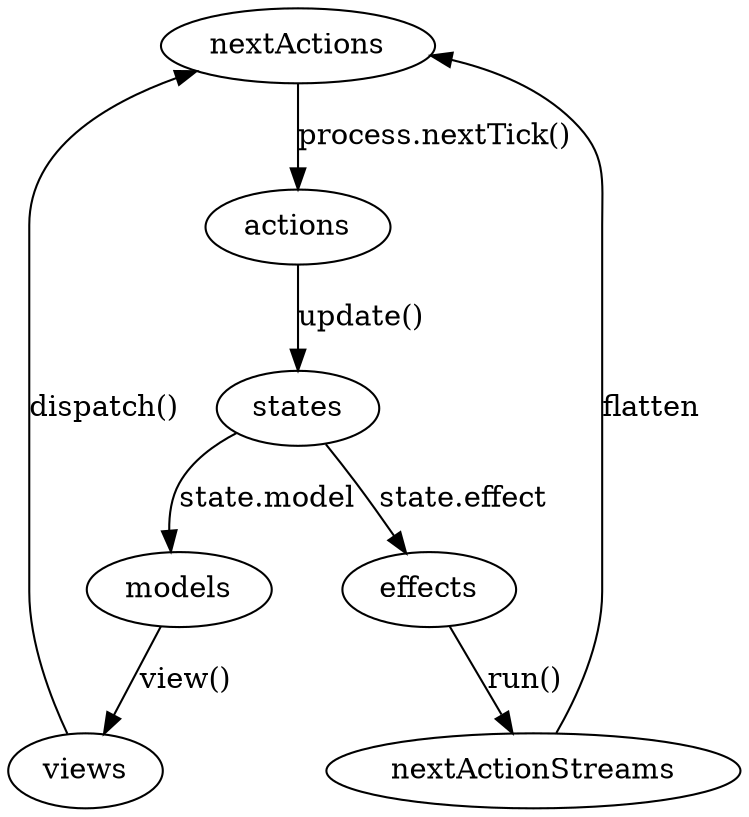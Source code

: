 digraph app {
  nextActions -> actions [label="process.nextTick()"]
  actions -> states [label="update()"]
  states -> models [label="state.model"]
  states -> effects [label="state.effect"]
  models -> views [label="view()"]
  views -> nextActions [label="dispatch()"]
  effects -> nextActionStreams [label="run()"]
  nextActionStreams -> nextActions [label="flatten"]
}
